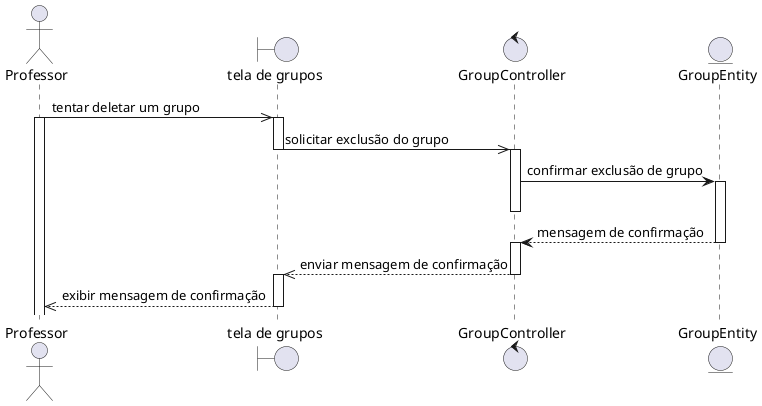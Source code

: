@startuml
actor Professor
boundary "tela de grupos" as grupo
control GroupController
entity GroupEntity

Professor ->> grupo: tentar deletar um grupo
activate Professor
activate grupo
grupo ->> GroupController: solicitar exclusão do grupo
deactivate grupo
activate GroupController
GroupController -> GroupEntity: confirmar exclusão de grupo
activate GroupEntity
deactivate GroupController
GroupEntity --> GroupController: mensagem de confirmação
deactivate GroupEntity
activate GroupController
GroupController -->> grupo: enviar mensagem de confirmação
deactivate GroupController
activate grupo
grupo -->> Professor: exibir mensagem de confirmação
deactivate grupo
@enduml